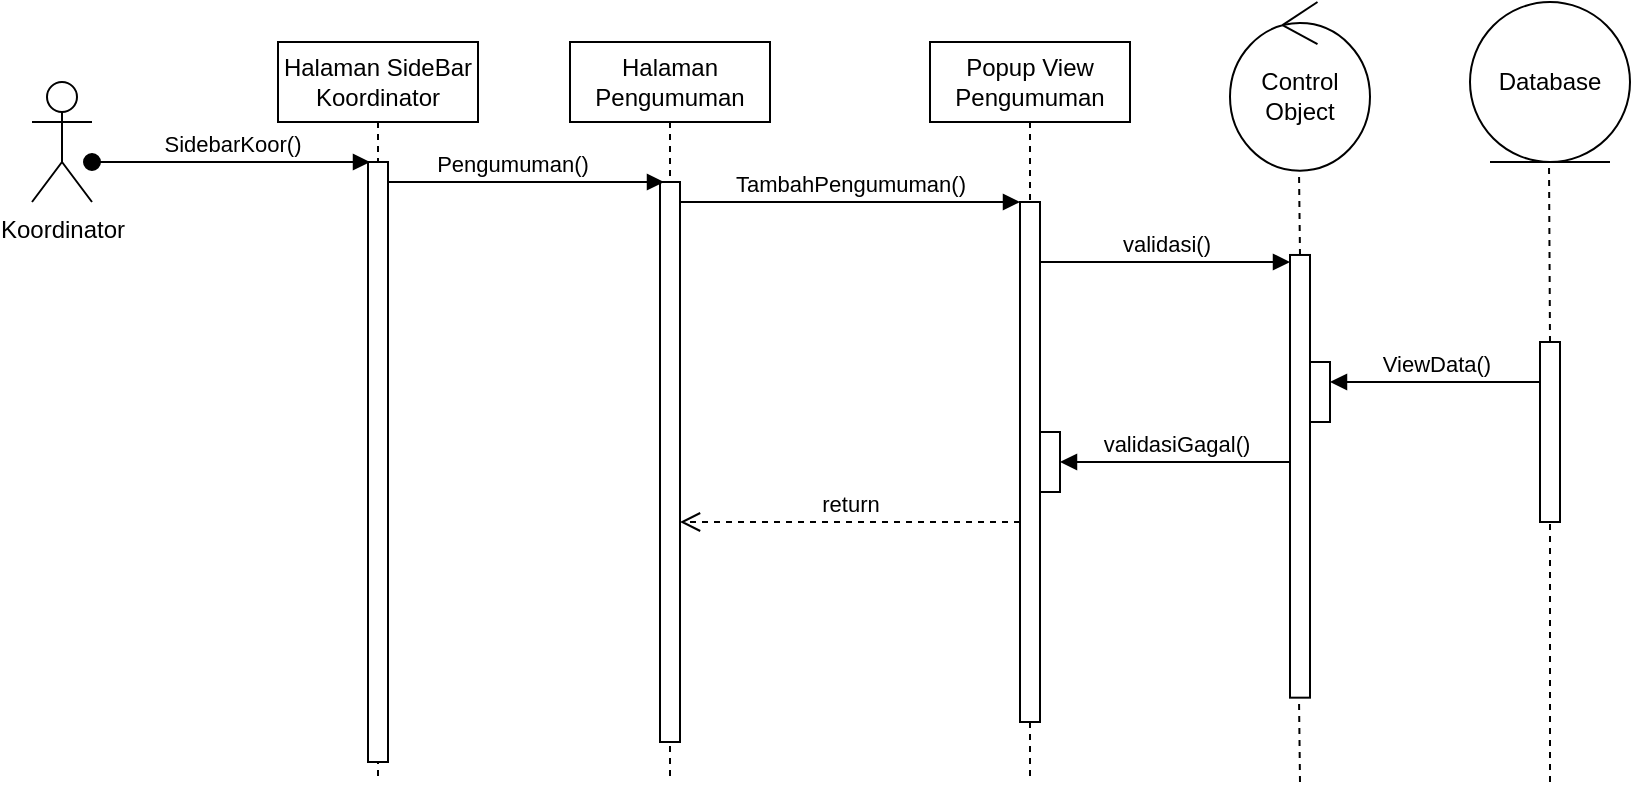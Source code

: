 <mxfile version="25.0.3">
  <diagram name="Page-1" id="exr0idMHG_aEGfBx3euq">
    <mxGraphModel dx="1050" dy="603" grid="1" gridSize="10" guides="1" tooltips="1" connect="1" arrows="1" fold="1" page="1" pageScale="1" pageWidth="850" pageHeight="1100" math="0" shadow="0">
      <root>
        <mxCell id="0" />
        <mxCell id="1" parent="0" />
        <mxCell id="pomPsasWdTqTgEu5Np2x-1" value="Halaman Pengumuman" style="shape=umlLifeline;perimeter=lifelinePerimeter;whiteSpace=wrap;html=1;container=0;dropTarget=0;collapsible=0;recursiveResize=0;outlineConnect=0;portConstraint=eastwest;newEdgeStyle={&quot;edgeStyle&quot;:&quot;elbowEdgeStyle&quot;,&quot;elbow&quot;:&quot;vertical&quot;,&quot;curved&quot;:0,&quot;rounded&quot;:0};" parent="1" vertex="1">
          <mxGeometry x="309" y="70" width="100" height="370" as="geometry" />
        </mxCell>
        <mxCell id="pomPsasWdTqTgEu5Np2x-2" value="" style="html=1;points=[];perimeter=orthogonalPerimeter;outlineConnect=0;targetShapes=umlLifeline;portConstraint=eastwest;newEdgeStyle={&quot;edgeStyle&quot;:&quot;elbowEdgeStyle&quot;,&quot;elbow&quot;:&quot;vertical&quot;,&quot;curved&quot;:0,&quot;rounded&quot;:0};" parent="pomPsasWdTqTgEu5Np2x-1" vertex="1">
          <mxGeometry x="45" y="70" width="10" height="280" as="geometry" />
        </mxCell>
        <mxCell id="pomPsasWdTqTgEu5Np2x-4" value="Popup View Pengumuman" style="shape=umlLifeline;perimeter=lifelinePerimeter;whiteSpace=wrap;html=1;container=0;dropTarget=0;collapsible=0;recursiveResize=0;outlineConnect=0;portConstraint=eastwest;newEdgeStyle={&quot;edgeStyle&quot;:&quot;elbowEdgeStyle&quot;,&quot;elbow&quot;:&quot;vertical&quot;,&quot;curved&quot;:0,&quot;rounded&quot;:0};movable=1;resizable=1;rotatable=1;deletable=1;editable=1;locked=0;connectable=1;" parent="1" vertex="1">
          <mxGeometry x="489" y="70" width="100" height="370" as="geometry" />
        </mxCell>
        <mxCell id="pomPsasWdTqTgEu5Np2x-5" value="" style="html=1;points=[];perimeter=orthogonalPerimeter;outlineConnect=0;targetShapes=umlLifeline;portConstraint=eastwest;newEdgeStyle={&quot;edgeStyle&quot;:&quot;elbowEdgeStyle&quot;,&quot;elbow&quot;:&quot;vertical&quot;,&quot;curved&quot;:0,&quot;rounded&quot;:0};" parent="pomPsasWdTqTgEu5Np2x-4" vertex="1">
          <mxGeometry x="45" y="80" width="10" height="260" as="geometry" />
        </mxCell>
        <mxCell id="pomPsasWdTqTgEu5Np2x-6" value="" style="html=1;points=[[0,0,0,0,5],[0,1,0,0,-5],[1,0,0,0,5],[1,1,0,0,-5]];perimeter=orthogonalPerimeter;outlineConnect=0;targetShapes=umlLifeline;portConstraint=eastwest;newEdgeStyle={&quot;curved&quot;:0,&quot;rounded&quot;:0};" parent="pomPsasWdTqTgEu5Np2x-4" vertex="1">
          <mxGeometry x="55" y="195" width="10" height="30" as="geometry" />
        </mxCell>
        <mxCell id="pomPsasWdTqTgEu5Np2x-7" value="TambahPengumuman()" style="html=1;verticalAlign=bottom;endArrow=block;edgeStyle=elbowEdgeStyle;elbow=vertical;curved=0;rounded=0;" parent="1" source="pomPsasWdTqTgEu5Np2x-2" target="pomPsasWdTqTgEu5Np2x-5" edge="1">
          <mxGeometry relative="1" as="geometry">
            <mxPoint x="464" y="160" as="sourcePoint" />
            <Array as="points">
              <mxPoint x="449" y="150" />
            </Array>
          </mxGeometry>
        </mxCell>
        <mxCell id="pomPsasWdTqTgEu5Np2x-8" value="return" style="html=1;verticalAlign=bottom;endArrow=open;dashed=1;endSize=8;edgeStyle=elbowEdgeStyle;elbow=vertical;curved=0;rounded=0;" parent="1" source="pomPsasWdTqTgEu5Np2x-5" target="pomPsasWdTqTgEu5Np2x-2" edge="1">
          <mxGeometry relative="1" as="geometry">
            <mxPoint x="464" y="235" as="targetPoint" />
            <Array as="points">
              <mxPoint x="459" y="310" />
            </Array>
          </mxGeometry>
        </mxCell>
        <mxCell id="pomPsasWdTqTgEu5Np2x-9" value="Koordinator" style="shape=umlActor;verticalLabelPosition=bottom;verticalAlign=top;html=1;outlineConnect=0;" parent="1" vertex="1">
          <mxGeometry x="40" y="90" width="30" height="60" as="geometry" />
        </mxCell>
        <mxCell id="pomPsasWdTqTgEu5Np2x-10" value="" style="group" parent="1" vertex="1" connectable="0">
          <mxGeometry x="639" y="50" width="70" height="390" as="geometry" />
        </mxCell>
        <mxCell id="pomPsasWdTqTgEu5Np2x-11" value="Control Object" style="ellipse;shape=umlControl;whiteSpace=wrap;html=1;" parent="pomPsasWdTqTgEu5Np2x-10" vertex="1">
          <mxGeometry width="70" height="84.324" as="geometry" />
        </mxCell>
        <mxCell id="pomPsasWdTqTgEu5Np2x-12" value="" style="group" parent="pomPsasWdTqTgEu5Np2x-10" vertex="1" connectable="0">
          <mxGeometry x="30" y="84.324" width="10" height="305.676" as="geometry" />
        </mxCell>
        <mxCell id="pomPsasWdTqTgEu5Np2x-13" value="" style="group" parent="pomPsasWdTqTgEu5Np2x-12" vertex="1" connectable="0">
          <mxGeometry y="42.162" width="10" height="263.514" as="geometry" />
        </mxCell>
        <mxCell id="pomPsasWdTqTgEu5Np2x-14" value="" style="html=1;points=[[0,0,0,0,5],[0,1,0,0,-5],[1,0,0,0,5],[1,1,0,0,-5]];perimeter=orthogonalPerimeter;outlineConnect=0;targetShapes=umlLifeline;portConstraint=eastwest;newEdgeStyle={&quot;curved&quot;:0,&quot;rounded&quot;:0};" parent="pomPsasWdTqTgEu5Np2x-13" vertex="1">
          <mxGeometry width="10" height="221.351" as="geometry" />
        </mxCell>
        <mxCell id="pomPsasWdTqTgEu5Np2x-15" value="" style="endArrow=none;dashed=1;html=1;rounded=0;" parent="pomPsasWdTqTgEu5Np2x-13" edge="1">
          <mxGeometry width="50" height="50" relative="1" as="geometry">
            <mxPoint x="5" y="263.514" as="sourcePoint" />
            <mxPoint x="4.5" y="221.351" as="targetPoint" />
          </mxGeometry>
        </mxCell>
        <mxCell id="pomPsasWdTqTgEu5Np2x-16" value="" style="endArrow=none;dashed=1;html=1;rounded=0;" parent="pomPsasWdTqTgEu5Np2x-12" edge="1">
          <mxGeometry width="50" height="50" relative="1" as="geometry">
            <mxPoint x="5" y="42.162" as="sourcePoint" />
            <mxPoint x="4.5" as="targetPoint" />
          </mxGeometry>
        </mxCell>
        <mxCell id="pomPsasWdTqTgEu5Np2x-25" value="" style="html=1;points=[[0,0,0,0,5],[0,1,0,0,-5],[1,0,0,0,5],[1,1,0,0,-5]];perimeter=orthogonalPerimeter;outlineConnect=0;targetShapes=umlLifeline;portConstraint=eastwest;newEdgeStyle={&quot;curved&quot;:0,&quot;rounded&quot;:0};" parent="pomPsasWdTqTgEu5Np2x-10" vertex="1">
          <mxGeometry x="40" y="180" width="10" height="30" as="geometry" />
        </mxCell>
        <mxCell id="pomPsasWdTqTgEu5Np2x-17" value="validasi()" style="html=1;verticalAlign=bottom;endArrow=block;edgeStyle=elbowEdgeStyle;elbow=vertical;curved=0;rounded=0;" parent="1" edge="1">
          <mxGeometry relative="1" as="geometry">
            <mxPoint x="544" y="180" as="sourcePoint" />
            <Array as="points">
              <mxPoint x="617" y="180" />
            </Array>
            <mxPoint x="669" y="180" as="targetPoint" />
          </mxGeometry>
        </mxCell>
        <mxCell id="pomPsasWdTqTgEu5Np2x-18" value="ViewData()" style="html=1;verticalAlign=bottom;endArrow=block;edgeStyle=elbowEdgeStyle;elbow=vertical;curved=0;rounded=0;" parent="1" source="pomPsasWdTqTgEu5Np2x-22" edge="1">
          <mxGeometry relative="1" as="geometry">
            <mxPoint x="789" y="240" as="sourcePoint" />
            <Array as="points" />
            <mxPoint x="689" y="240" as="targetPoint" />
          </mxGeometry>
        </mxCell>
        <mxCell id="pomPsasWdTqTgEu5Np2x-19" value="Database" style="ellipse;shape=umlEntity;whiteSpace=wrap;html=1;" parent="1" vertex="1">
          <mxGeometry x="759" y="50" width="80" height="80" as="geometry" />
        </mxCell>
        <mxCell id="pomPsasWdTqTgEu5Np2x-20" value="" style="group" parent="1" vertex="1" connectable="0">
          <mxGeometry x="675" y="180" width="75" height="250" as="geometry" />
        </mxCell>
        <mxCell id="pomPsasWdTqTgEu5Np2x-21" value="" style="endArrow=none;dashed=1;html=1;rounded=0;" parent="pomPsasWdTqTgEu5Np2x-20" target="pomPsasWdTqTgEu5Np2x-22" edge="1">
          <mxGeometry width="50" height="50" relative="1" as="geometry">
            <mxPoint x="124" y="260" as="sourcePoint" />
            <mxPoint x="123.5" y="200" as="targetPoint" />
          </mxGeometry>
        </mxCell>
        <mxCell id="pomPsasWdTqTgEu5Np2x-22" value="" style="html=1;points=[[0,0,0,0,5],[0,1,0,0,-5],[1,0,0,0,5],[1,1,0,0,-5]];perimeter=orthogonalPerimeter;outlineConnect=0;targetShapes=umlLifeline;portConstraint=eastwest;newEdgeStyle={&quot;curved&quot;:0,&quot;rounded&quot;:0};" parent="pomPsasWdTqTgEu5Np2x-20" vertex="1">
          <mxGeometry x="119" y="40" width="10" height="90" as="geometry" />
        </mxCell>
        <mxCell id="pomPsasWdTqTgEu5Np2x-23" value="" style="endArrow=none;dashed=1;html=1;rounded=0;" parent="1" edge="1">
          <mxGeometry width="50" height="50" relative="1" as="geometry">
            <mxPoint x="799" y="220" as="sourcePoint" />
            <mxPoint x="798.5" y="130" as="targetPoint" />
          </mxGeometry>
        </mxCell>
        <mxCell id="pomPsasWdTqTgEu5Np2x-24" value="validasiGagal()" style="html=1;verticalAlign=bottom;endArrow=block;edgeStyle=elbowEdgeStyle;elbow=horizontal;curved=0;rounded=0;" parent="1" target="pomPsasWdTqTgEu5Np2x-6" edge="1">
          <mxGeometry relative="1" as="geometry">
            <mxPoint x="669" y="280" as="sourcePoint" />
            <Array as="points">
              <mxPoint x="629" y="280" />
            </Array>
            <mxPoint x="578.929" y="280" as="targetPoint" />
          </mxGeometry>
        </mxCell>
        <mxCell id="pomPsasWdTqTgEu5Np2x-3" value="SidebarKoor()" style="html=1;verticalAlign=bottom;startArrow=oval;endArrow=block;startSize=8;edgeStyle=elbowEdgeStyle;elbow=vertical;curved=0;rounded=0;" parent="1" edge="1" source="pomPsasWdTqTgEu5Np2x-9">
          <mxGeometry relative="1" as="geometry">
            <mxPoint x="94" y="130" as="sourcePoint" />
            <mxPoint x="209" y="130" as="targetPoint" />
          </mxGeometry>
        </mxCell>
        <mxCell id="iMp5GqyUEjdw0x7QvAuC-1" value="Pengumuman()" style="html=1;verticalAlign=bottom;endArrow=block;edgeStyle=elbowEdgeStyle;elbow=vertical;curved=0;rounded=0;" edge="1" parent="1" source="iMp5GqyUEjdw0x7QvAuC-3">
          <mxGeometry x="-0.105" y="1" relative="1" as="geometry">
            <mxPoint x="278" y="139.5" as="sourcePoint" />
            <Array as="points">
              <mxPoint x="220" y="140" />
            </Array>
            <mxPoint x="356" y="139.5" as="targetPoint" />
            <mxPoint y="1" as="offset" />
          </mxGeometry>
        </mxCell>
        <mxCell id="iMp5GqyUEjdw0x7QvAuC-2" value="Halaman SideBar Koordinator" style="shape=umlLifeline;perimeter=lifelinePerimeter;whiteSpace=wrap;html=1;container=0;dropTarget=0;collapsible=0;recursiveResize=0;outlineConnect=0;portConstraint=eastwest;newEdgeStyle={&quot;edgeStyle&quot;:&quot;elbowEdgeStyle&quot;,&quot;elbow&quot;:&quot;vertical&quot;,&quot;curved&quot;:0,&quot;rounded&quot;:0};" vertex="1" parent="1">
          <mxGeometry x="163" y="70" width="100" height="370" as="geometry" />
        </mxCell>
        <mxCell id="iMp5GqyUEjdw0x7QvAuC-3" value="" style="html=1;points=[];perimeter=orthogonalPerimeter;outlineConnect=0;targetShapes=umlLifeline;portConstraint=eastwest;newEdgeStyle={&quot;edgeStyle&quot;:&quot;elbowEdgeStyle&quot;,&quot;elbow&quot;:&quot;vertical&quot;,&quot;curved&quot;:0,&quot;rounded&quot;:0};" vertex="1" parent="iMp5GqyUEjdw0x7QvAuC-2">
          <mxGeometry x="45" y="60" width="10" height="300" as="geometry" />
        </mxCell>
      </root>
    </mxGraphModel>
  </diagram>
</mxfile>
